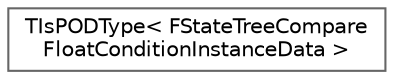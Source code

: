 digraph "Graphical Class Hierarchy"
{
 // INTERACTIVE_SVG=YES
 // LATEX_PDF_SIZE
  bgcolor="transparent";
  edge [fontname=Helvetica,fontsize=10,labelfontname=Helvetica,labelfontsize=10];
  node [fontname=Helvetica,fontsize=10,shape=box,height=0.2,width=0.4];
  rankdir="LR";
  Node0 [id="Node000000",label="TIsPODType\< FStateTreeCompare\lFloatConditionInstanceData \>",height=0.2,width=0.4,color="grey40", fillcolor="white", style="filled",URL="$d3/d96/structTIsPODType_3_01FStateTreeCompareFloatConditionInstanceData_01_4.html",tooltip=" "];
}
